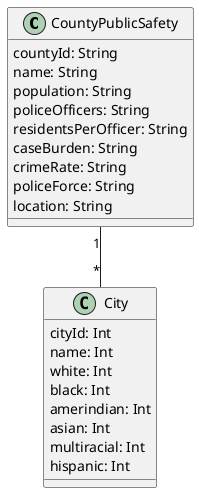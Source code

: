 @startuml "CountyPublicSafety"


class CountyPublicSafety{
  countyId: String
  name: String
  population: String
  policeOfficers: String
  residentsPerOfficer: String
  caseBurden: String
  crimeRate: String
  policeForce: String
  location: String
}

class City{
  cityId: Int
  name: Int
  white: Int
  black: Int
  amerindian: Int
  asian: Int
  multiracial: Int
  hispanic: Int
}



CountyPublicSafety "1" -- "*" City


@enduml